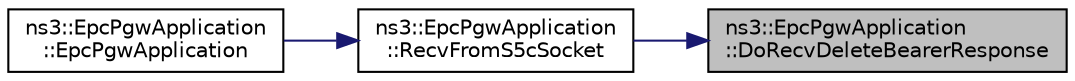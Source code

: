 digraph "ns3::EpcPgwApplication::DoRecvDeleteBearerResponse"
{
 // LATEX_PDF_SIZE
  edge [fontname="Helvetica",fontsize="10",labelfontname="Helvetica",labelfontsize="10"];
  node [fontname="Helvetica",fontsize="10",shape=record];
  rankdir="RL";
  Node1 [label="ns3::EpcPgwApplication\l::DoRecvDeleteBearerResponse",height=0.2,width=0.4,color="black", fillcolor="grey75", style="filled", fontcolor="black",tooltip="Process Delete Bearer Response message."];
  Node1 -> Node2 [dir="back",color="midnightblue",fontsize="10",style="solid",fontname="Helvetica"];
  Node2 [label="ns3::EpcPgwApplication\l::RecvFromS5cSocket",height=0.2,width=0.4,color="black", fillcolor="white", style="filled",URL="$classns3_1_1_epc_pgw_application.html#a57368f0b1bd18145be17ec256f4ac803",tooltip="Method to be assigned to the receiver callback of the S5-C socket."];
  Node2 -> Node3 [dir="back",color="midnightblue",fontsize="10",style="solid",fontname="Helvetica"];
  Node3 [label="ns3::EpcPgwApplication\l::EpcPgwApplication",height=0.2,width=0.4,color="black", fillcolor="white", style="filled",URL="$classns3_1_1_epc_pgw_application.html#a0789b6f6e80002c2f90f5a2e08e63329",tooltip="Constructor that binds the tap device to the callback methods."];
}
